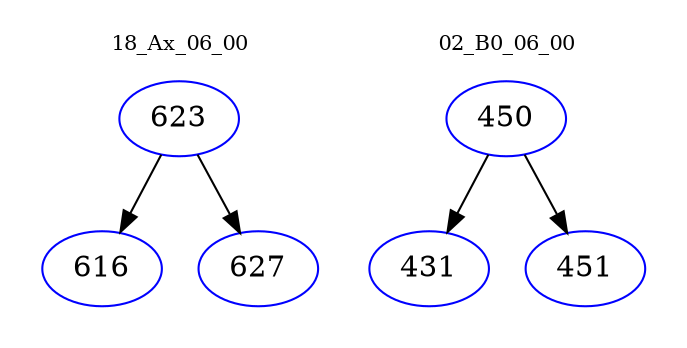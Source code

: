 digraph{
subgraph cluster_0 {
color = white
label = "18_Ax_06_00";
fontsize=10;
T0_623 [label="623", color="blue"]
T0_623 -> T0_616 [color="black"]
T0_616 [label="616", color="blue"]
T0_623 -> T0_627 [color="black"]
T0_627 [label="627", color="blue"]
}
subgraph cluster_1 {
color = white
label = "02_B0_06_00";
fontsize=10;
T1_450 [label="450", color="blue"]
T1_450 -> T1_431 [color="black"]
T1_431 [label="431", color="blue"]
T1_450 -> T1_451 [color="black"]
T1_451 [label="451", color="blue"]
}
}
